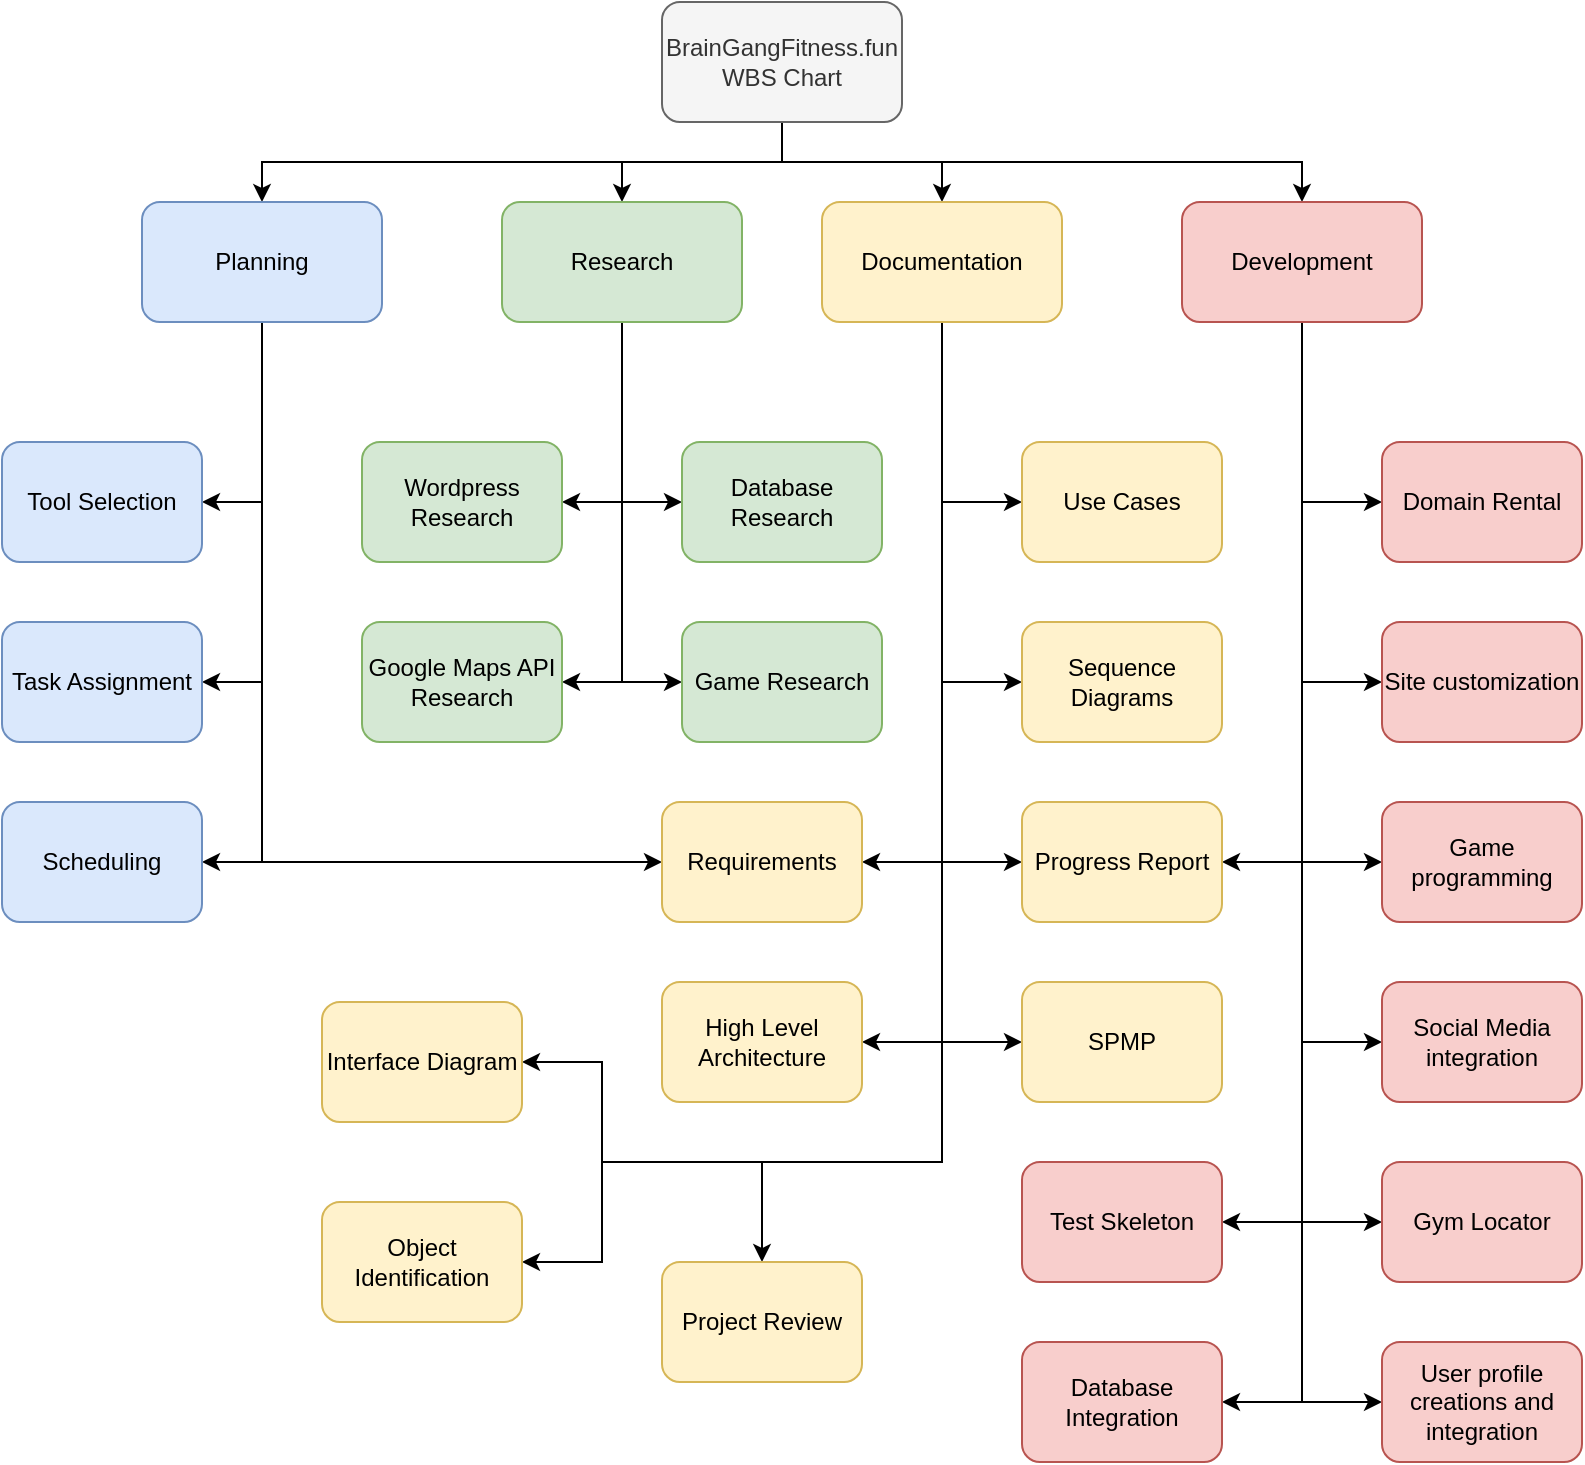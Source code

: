 <mxfile version="14.6.6" type="github">
  <diagram id="juEinIWQoRX0E2Khux-H" name="Page-1">
    <mxGraphModel dx="1422" dy="705" grid="1" gridSize="10" guides="1" tooltips="1" connect="1" arrows="1" fold="1" page="1" pageScale="1" pageWidth="850" pageHeight="1100" math="0" shadow="0">
      <root>
        <mxCell id="0" />
        <mxCell id="1" parent="0" />
        <mxCell id="41yqJCBrjfxRioHiwp8N-13" style="edgeStyle=orthogonalEdgeStyle;rounded=0;orthogonalLoop=1;jettySize=auto;html=1;exitX=0.5;exitY=1;exitDx=0;exitDy=0;" edge="1" parent="1" source="41yqJCBrjfxRioHiwp8N-1" target="41yqJCBrjfxRioHiwp8N-3">
          <mxGeometry relative="1" as="geometry" />
        </mxCell>
        <mxCell id="41yqJCBrjfxRioHiwp8N-14" style="edgeStyle=orthogonalEdgeStyle;rounded=0;orthogonalLoop=1;jettySize=auto;html=1;exitX=0.5;exitY=1;exitDx=0;exitDy=0;" edge="1" parent="1" source="41yqJCBrjfxRioHiwp8N-1" target="41yqJCBrjfxRioHiwp8N-2">
          <mxGeometry relative="1" as="geometry" />
        </mxCell>
        <mxCell id="41yqJCBrjfxRioHiwp8N-15" style="edgeStyle=orthogonalEdgeStyle;rounded=0;orthogonalLoop=1;jettySize=auto;html=1;exitX=0.5;exitY=1;exitDx=0;exitDy=0;" edge="1" parent="1" source="41yqJCBrjfxRioHiwp8N-1" target="41yqJCBrjfxRioHiwp8N-4">
          <mxGeometry relative="1" as="geometry" />
        </mxCell>
        <mxCell id="41yqJCBrjfxRioHiwp8N-16" style="edgeStyle=orthogonalEdgeStyle;rounded=0;orthogonalLoop=1;jettySize=auto;html=1;exitX=0.5;exitY=1;exitDx=0;exitDy=0;" edge="1" parent="1" source="41yqJCBrjfxRioHiwp8N-1" target="41yqJCBrjfxRioHiwp8N-5">
          <mxGeometry relative="1" as="geometry" />
        </mxCell>
        <mxCell id="41yqJCBrjfxRioHiwp8N-1" value="BrainGangFitness.fun WBS Chart" style="rounded=1;whiteSpace=wrap;html=1;fillColor=#f5f5f5;strokeColor=#666666;fontColor=#333333;" vertex="1" parent="1">
          <mxGeometry x="350" y="40" width="120" height="60" as="geometry" />
        </mxCell>
        <mxCell id="41yqJCBrjfxRioHiwp8N-20" style="edgeStyle=orthogonalEdgeStyle;rounded=0;orthogonalLoop=1;jettySize=auto;html=1;exitX=0.5;exitY=1;exitDx=0;exitDy=0;entryX=1;entryY=0.5;entryDx=0;entryDy=0;" edge="1" parent="1" source="41yqJCBrjfxRioHiwp8N-2" target="41yqJCBrjfxRioHiwp8N-19">
          <mxGeometry relative="1" as="geometry" />
        </mxCell>
        <mxCell id="41yqJCBrjfxRioHiwp8N-21" style="edgeStyle=orthogonalEdgeStyle;rounded=0;orthogonalLoop=1;jettySize=auto;html=1;exitX=0.5;exitY=1;exitDx=0;exitDy=0;entryX=1;entryY=0.5;entryDx=0;entryDy=0;" edge="1" parent="1" source="41yqJCBrjfxRioHiwp8N-2" target="41yqJCBrjfxRioHiwp8N-17">
          <mxGeometry relative="1" as="geometry" />
        </mxCell>
        <mxCell id="41yqJCBrjfxRioHiwp8N-23" style="edgeStyle=orthogonalEdgeStyle;rounded=0;orthogonalLoop=1;jettySize=auto;html=1;exitX=0.5;exitY=1;exitDx=0;exitDy=0;entryX=0;entryY=0.5;entryDx=0;entryDy=0;" edge="1" parent="1" source="41yqJCBrjfxRioHiwp8N-2" target="41yqJCBrjfxRioHiwp8N-22">
          <mxGeometry relative="1" as="geometry" />
        </mxCell>
        <mxCell id="41yqJCBrjfxRioHiwp8N-26" style="edgeStyle=orthogonalEdgeStyle;rounded=0;orthogonalLoop=1;jettySize=auto;html=1;exitX=0.5;exitY=1;exitDx=0;exitDy=0;entryX=0;entryY=0.5;entryDx=0;entryDy=0;" edge="1" parent="1" source="41yqJCBrjfxRioHiwp8N-2" target="41yqJCBrjfxRioHiwp8N-25">
          <mxGeometry relative="1" as="geometry" />
        </mxCell>
        <mxCell id="41yqJCBrjfxRioHiwp8N-2" value="Research" style="rounded=1;whiteSpace=wrap;html=1;fillColor=#d5e8d4;strokeColor=#82b366;" vertex="1" parent="1">
          <mxGeometry x="270" y="140" width="120" height="60" as="geometry" />
        </mxCell>
        <mxCell id="41yqJCBrjfxRioHiwp8N-9" style="edgeStyle=orthogonalEdgeStyle;rounded=0;orthogonalLoop=1;jettySize=auto;html=1;exitX=0.5;exitY=1;exitDx=0;exitDy=0;entryX=1;entryY=0.5;entryDx=0;entryDy=0;" edge="1" parent="1" source="41yqJCBrjfxRioHiwp8N-3" target="41yqJCBrjfxRioHiwp8N-6">
          <mxGeometry relative="1" as="geometry" />
        </mxCell>
        <mxCell id="41yqJCBrjfxRioHiwp8N-10" style="edgeStyle=orthogonalEdgeStyle;rounded=0;orthogonalLoop=1;jettySize=auto;html=1;exitX=0.5;exitY=1;exitDx=0;exitDy=0;entryX=1;entryY=0.5;entryDx=0;entryDy=0;" edge="1" parent="1" source="41yqJCBrjfxRioHiwp8N-3" target="41yqJCBrjfxRioHiwp8N-7">
          <mxGeometry relative="1" as="geometry" />
        </mxCell>
        <mxCell id="41yqJCBrjfxRioHiwp8N-11" style="edgeStyle=orthogonalEdgeStyle;rounded=0;orthogonalLoop=1;jettySize=auto;html=1;exitX=0.5;exitY=1;exitDx=0;exitDy=0;entryX=1;entryY=0.5;entryDx=0;entryDy=0;" edge="1" parent="1" source="41yqJCBrjfxRioHiwp8N-3" target="41yqJCBrjfxRioHiwp8N-8">
          <mxGeometry relative="1" as="geometry" />
        </mxCell>
        <mxCell id="41yqJCBrjfxRioHiwp8N-28" style="edgeStyle=orthogonalEdgeStyle;rounded=0;orthogonalLoop=1;jettySize=auto;html=1;exitX=0.5;exitY=1;exitDx=0;exitDy=0;entryX=0;entryY=0.5;entryDx=0;entryDy=0;" edge="1" parent="1" source="41yqJCBrjfxRioHiwp8N-3" target="41yqJCBrjfxRioHiwp8N-27">
          <mxGeometry relative="1" as="geometry" />
        </mxCell>
        <mxCell id="41yqJCBrjfxRioHiwp8N-3" value="Planning" style="rounded=1;whiteSpace=wrap;html=1;fillColor=#dae8fc;strokeColor=#6c8ebf;" vertex="1" parent="1">
          <mxGeometry x="90" y="140" width="120" height="60" as="geometry" />
        </mxCell>
        <mxCell id="41yqJCBrjfxRioHiwp8N-29" style="edgeStyle=orthogonalEdgeStyle;rounded=0;orthogonalLoop=1;jettySize=auto;html=1;exitX=0.5;exitY=1;exitDx=0;exitDy=0;entryX=1;entryY=0.5;entryDx=0;entryDy=0;" edge="1" parent="1" source="41yqJCBrjfxRioHiwp8N-4" target="41yqJCBrjfxRioHiwp8N-27">
          <mxGeometry relative="1" as="geometry">
            <Array as="points">
              <mxPoint x="490" y="470" />
            </Array>
          </mxGeometry>
        </mxCell>
        <mxCell id="41yqJCBrjfxRioHiwp8N-31" style="edgeStyle=orthogonalEdgeStyle;rounded=0;orthogonalLoop=1;jettySize=auto;html=1;exitX=0.5;exitY=1;exitDx=0;exitDy=0;entryX=1;entryY=0.5;entryDx=0;entryDy=0;" edge="1" parent="1" source="41yqJCBrjfxRioHiwp8N-4" target="41yqJCBrjfxRioHiwp8N-30">
          <mxGeometry relative="1" as="geometry" />
        </mxCell>
        <mxCell id="41yqJCBrjfxRioHiwp8N-42" style="edgeStyle=orthogonalEdgeStyle;rounded=0;orthogonalLoop=1;jettySize=auto;html=1;exitX=0.5;exitY=1;exitDx=0;exitDy=0;entryX=0;entryY=0.5;entryDx=0;entryDy=0;" edge="1" parent="1" source="41yqJCBrjfxRioHiwp8N-4" target="41yqJCBrjfxRioHiwp8N-41">
          <mxGeometry relative="1" as="geometry" />
        </mxCell>
        <mxCell id="41yqJCBrjfxRioHiwp8N-47" style="edgeStyle=orthogonalEdgeStyle;rounded=0;orthogonalLoop=1;jettySize=auto;html=1;exitX=0.5;exitY=1;exitDx=0;exitDy=0;entryX=1;entryY=0.5;entryDx=0;entryDy=0;" edge="1" parent="1" source="41yqJCBrjfxRioHiwp8N-4" target="41yqJCBrjfxRioHiwp8N-46">
          <mxGeometry relative="1" as="geometry">
            <Array as="points">
              <mxPoint x="490" y="620" />
              <mxPoint x="320" y="620" />
              <mxPoint x="320" y="670" />
            </Array>
          </mxGeometry>
        </mxCell>
        <mxCell id="41yqJCBrjfxRioHiwp8N-48" style="edgeStyle=orthogonalEdgeStyle;rounded=0;orthogonalLoop=1;jettySize=auto;html=1;exitX=0.5;exitY=1;exitDx=0;exitDy=0;entryX=1;entryY=0.5;entryDx=0;entryDy=0;" edge="1" parent="1" source="41yqJCBrjfxRioHiwp8N-4" target="41yqJCBrjfxRioHiwp8N-45">
          <mxGeometry relative="1" as="geometry">
            <Array as="points">
              <mxPoint x="490" y="620" />
              <mxPoint x="320" y="620" />
              <mxPoint x="320" y="570" />
            </Array>
          </mxGeometry>
        </mxCell>
        <mxCell id="41yqJCBrjfxRioHiwp8N-51" style="edgeStyle=orthogonalEdgeStyle;rounded=0;orthogonalLoop=1;jettySize=auto;html=1;exitX=0.5;exitY=1;exitDx=0;exitDy=0;entryX=0;entryY=0.5;entryDx=0;entryDy=0;" edge="1" parent="1" source="41yqJCBrjfxRioHiwp8N-4" target="41yqJCBrjfxRioHiwp8N-50">
          <mxGeometry relative="1" as="geometry" />
        </mxCell>
        <mxCell id="41yqJCBrjfxRioHiwp8N-53" style="edgeStyle=orthogonalEdgeStyle;rounded=0;orthogonalLoop=1;jettySize=auto;html=1;exitX=0.5;exitY=1;exitDx=0;exitDy=0;entryX=0;entryY=0.5;entryDx=0;entryDy=0;" edge="1" parent="1" source="41yqJCBrjfxRioHiwp8N-4" target="41yqJCBrjfxRioHiwp8N-52">
          <mxGeometry relative="1" as="geometry">
            <mxPoint x="490" y="388" as="targetPoint" />
          </mxGeometry>
        </mxCell>
        <mxCell id="41yqJCBrjfxRioHiwp8N-54" style="edgeStyle=orthogonalEdgeStyle;rounded=0;orthogonalLoop=1;jettySize=auto;html=1;exitX=0.5;exitY=1;exitDx=0;exitDy=0;entryX=0;entryY=0.5;entryDx=0;entryDy=0;" edge="1" parent="1" source="41yqJCBrjfxRioHiwp8N-4" target="41yqJCBrjfxRioHiwp8N-49">
          <mxGeometry relative="1" as="geometry">
            <mxPoint x="490" y="560" as="targetPoint" />
          </mxGeometry>
        </mxCell>
        <mxCell id="41yqJCBrjfxRioHiwp8N-73" style="edgeStyle=orthogonalEdgeStyle;rounded=0;orthogonalLoop=1;jettySize=auto;html=1;exitX=0.5;exitY=1;exitDx=0;exitDy=0;entryX=0.5;entryY=0;entryDx=0;entryDy=0;" edge="1" parent="1" source="41yqJCBrjfxRioHiwp8N-4" target="41yqJCBrjfxRioHiwp8N-69">
          <mxGeometry relative="1" as="geometry">
            <mxPoint x="410" y="670" as="targetPoint" />
            <Array as="points">
              <mxPoint x="490" y="620" />
              <mxPoint x="400" y="620" />
            </Array>
          </mxGeometry>
        </mxCell>
        <mxCell id="41yqJCBrjfxRioHiwp8N-4" value="Documentation" style="rounded=1;whiteSpace=wrap;html=1;fillColor=#fff2cc;strokeColor=#d6b656;" vertex="1" parent="1">
          <mxGeometry x="430" y="140" width="120" height="60" as="geometry" />
        </mxCell>
        <mxCell id="41yqJCBrjfxRioHiwp8N-43" style="edgeStyle=orthogonalEdgeStyle;rounded=0;orthogonalLoop=1;jettySize=auto;html=1;exitX=0.5;exitY=1;exitDx=0;exitDy=0;entryX=1;entryY=0.5;entryDx=0;entryDy=0;" edge="1" parent="1" source="41yqJCBrjfxRioHiwp8N-5" target="41yqJCBrjfxRioHiwp8N-41">
          <mxGeometry relative="1" as="geometry" />
        </mxCell>
        <mxCell id="41yqJCBrjfxRioHiwp8N-63" style="edgeStyle=orthogonalEdgeStyle;rounded=0;orthogonalLoop=1;jettySize=auto;html=1;exitX=0.5;exitY=1;exitDx=0;exitDy=0;entryX=0;entryY=0.5;entryDx=0;entryDy=0;" edge="1" parent="1" source="41yqJCBrjfxRioHiwp8N-5" target="41yqJCBrjfxRioHiwp8N-55">
          <mxGeometry relative="1" as="geometry" />
        </mxCell>
        <mxCell id="41yqJCBrjfxRioHiwp8N-64" style="edgeStyle=orthogonalEdgeStyle;rounded=0;orthogonalLoop=1;jettySize=auto;html=1;exitX=0.5;exitY=1;exitDx=0;exitDy=0;entryX=0;entryY=0.5;entryDx=0;entryDy=0;" edge="1" parent="1" source="41yqJCBrjfxRioHiwp8N-5" target="41yqJCBrjfxRioHiwp8N-56">
          <mxGeometry relative="1" as="geometry" />
        </mxCell>
        <mxCell id="41yqJCBrjfxRioHiwp8N-65" style="edgeStyle=orthogonalEdgeStyle;rounded=0;orthogonalLoop=1;jettySize=auto;html=1;exitX=0.5;exitY=1;exitDx=0;exitDy=0;entryX=0;entryY=0.5;entryDx=0;entryDy=0;" edge="1" parent="1" source="41yqJCBrjfxRioHiwp8N-5" target="41yqJCBrjfxRioHiwp8N-57">
          <mxGeometry relative="1" as="geometry" />
        </mxCell>
        <mxCell id="41yqJCBrjfxRioHiwp8N-66" style="edgeStyle=orthogonalEdgeStyle;rounded=0;orthogonalLoop=1;jettySize=auto;html=1;exitX=0.5;exitY=1;exitDx=0;exitDy=0;entryX=0;entryY=0.5;entryDx=0;entryDy=0;" edge="1" parent="1" source="41yqJCBrjfxRioHiwp8N-5" target="41yqJCBrjfxRioHiwp8N-58">
          <mxGeometry relative="1" as="geometry" />
        </mxCell>
        <mxCell id="41yqJCBrjfxRioHiwp8N-67" style="edgeStyle=orthogonalEdgeStyle;rounded=0;orthogonalLoop=1;jettySize=auto;html=1;exitX=0.5;exitY=1;exitDx=0;exitDy=0;entryX=0;entryY=0.5;entryDx=0;entryDy=0;" edge="1" parent="1" source="41yqJCBrjfxRioHiwp8N-5" target="41yqJCBrjfxRioHiwp8N-59">
          <mxGeometry relative="1" as="geometry" />
        </mxCell>
        <mxCell id="41yqJCBrjfxRioHiwp8N-68" style="edgeStyle=orthogonalEdgeStyle;rounded=0;orthogonalLoop=1;jettySize=auto;html=1;exitX=0.5;exitY=1;exitDx=0;exitDy=0;entryX=1;entryY=0.5;entryDx=0;entryDy=0;" edge="1" parent="1" source="41yqJCBrjfxRioHiwp8N-5" target="41yqJCBrjfxRioHiwp8N-60">
          <mxGeometry relative="1" as="geometry" />
        </mxCell>
        <mxCell id="41yqJCBrjfxRioHiwp8N-71" style="edgeStyle=orthogonalEdgeStyle;rounded=0;orthogonalLoop=1;jettySize=auto;html=1;exitX=0.5;exitY=1;exitDx=0;exitDy=0;entryX=0;entryY=0.5;entryDx=0;entryDy=0;" edge="1" parent="1" source="41yqJCBrjfxRioHiwp8N-5" target="41yqJCBrjfxRioHiwp8N-61">
          <mxGeometry relative="1" as="geometry" />
        </mxCell>
        <mxCell id="41yqJCBrjfxRioHiwp8N-72" style="edgeStyle=orthogonalEdgeStyle;rounded=0;orthogonalLoop=1;jettySize=auto;html=1;exitX=0.5;exitY=1;exitDx=0;exitDy=0;entryX=1;entryY=0.5;entryDx=0;entryDy=0;" edge="1" parent="1" source="41yqJCBrjfxRioHiwp8N-5" target="41yqJCBrjfxRioHiwp8N-70">
          <mxGeometry relative="1" as="geometry" />
        </mxCell>
        <mxCell id="41yqJCBrjfxRioHiwp8N-5" value="Development" style="rounded=1;whiteSpace=wrap;html=1;fillColor=#f8cecc;strokeColor=#b85450;" vertex="1" parent="1">
          <mxGeometry x="610" y="140" width="120" height="60" as="geometry" />
        </mxCell>
        <mxCell id="41yqJCBrjfxRioHiwp8N-6" value="Tool Selection" style="rounded=1;whiteSpace=wrap;html=1;fillColor=#dae8fc;strokeColor=#6c8ebf;" vertex="1" parent="1">
          <mxGeometry x="20" y="260" width="100" height="60" as="geometry" />
        </mxCell>
        <mxCell id="41yqJCBrjfxRioHiwp8N-7" value="Task Assignment" style="rounded=1;whiteSpace=wrap;html=1;fillColor=#dae8fc;strokeColor=#6c8ebf;" vertex="1" parent="1">
          <mxGeometry x="20" y="350" width="100" height="60" as="geometry" />
        </mxCell>
        <mxCell id="41yqJCBrjfxRioHiwp8N-8" value="Scheduling" style="rounded=1;whiteSpace=wrap;html=1;fillColor=#dae8fc;strokeColor=#6c8ebf;" vertex="1" parent="1">
          <mxGeometry x="20" y="440" width="100" height="60" as="geometry" />
        </mxCell>
        <mxCell id="41yqJCBrjfxRioHiwp8N-17" value="Wordpress Research" style="rounded=1;whiteSpace=wrap;html=1;fillColor=#d5e8d4;strokeColor=#82b366;" vertex="1" parent="1">
          <mxGeometry x="200" y="260" width="100" height="60" as="geometry" />
        </mxCell>
        <mxCell id="41yqJCBrjfxRioHiwp8N-19" value="Google Maps API Research" style="rounded=1;whiteSpace=wrap;html=1;fillColor=#d5e8d4;strokeColor=#82b366;" vertex="1" parent="1">
          <mxGeometry x="200" y="350" width="100" height="60" as="geometry" />
        </mxCell>
        <mxCell id="41yqJCBrjfxRioHiwp8N-22" value="Database Research" style="rounded=1;whiteSpace=wrap;html=1;fillColor=#d5e8d4;strokeColor=#82b366;" vertex="1" parent="1">
          <mxGeometry x="360" y="260" width="100" height="60" as="geometry" />
        </mxCell>
        <mxCell id="41yqJCBrjfxRioHiwp8N-25" value="Game Research" style="rounded=1;whiteSpace=wrap;html=1;fillColor=#d5e8d4;strokeColor=#82b366;" vertex="1" parent="1">
          <mxGeometry x="360" y="350" width="100" height="60" as="geometry" />
        </mxCell>
        <mxCell id="41yqJCBrjfxRioHiwp8N-27" value="Requirements" style="rounded=1;whiteSpace=wrap;html=1;fillColor=#fff2cc;strokeColor=#d6b656;" vertex="1" parent="1">
          <mxGeometry x="350" y="440" width="100" height="60" as="geometry" />
        </mxCell>
        <mxCell id="41yqJCBrjfxRioHiwp8N-30" value="High Level Architecture" style="rounded=1;whiteSpace=wrap;html=1;fillColor=#fff2cc;strokeColor=#d6b656;" vertex="1" parent="1">
          <mxGeometry x="350" y="530" width="100" height="60" as="geometry" />
        </mxCell>
        <mxCell id="41yqJCBrjfxRioHiwp8N-41" value="Progress Report" style="rounded=1;whiteSpace=wrap;html=1;fillColor=#fff2cc;strokeColor=#d6b656;" vertex="1" parent="1">
          <mxGeometry x="530" y="440" width="100" height="60" as="geometry" />
        </mxCell>
        <mxCell id="41yqJCBrjfxRioHiwp8N-45" value="Interface Diagram" style="rounded=1;whiteSpace=wrap;html=1;fillColor=#fff2cc;strokeColor=#d6b656;" vertex="1" parent="1">
          <mxGeometry x="180" y="540" width="100" height="60" as="geometry" />
        </mxCell>
        <mxCell id="41yqJCBrjfxRioHiwp8N-46" value="Object Identification" style="rounded=1;whiteSpace=wrap;html=1;fillColor=#fff2cc;strokeColor=#d6b656;" vertex="1" parent="1">
          <mxGeometry x="180" y="640" width="100" height="60" as="geometry" />
        </mxCell>
        <mxCell id="41yqJCBrjfxRioHiwp8N-49" value="SPMP" style="rounded=1;whiteSpace=wrap;html=1;fillColor=#fff2cc;strokeColor=#d6b656;" vertex="1" parent="1">
          <mxGeometry x="530" y="530" width="100" height="60" as="geometry" />
        </mxCell>
        <mxCell id="41yqJCBrjfxRioHiwp8N-50" value="Use Cases" style="rounded=1;whiteSpace=wrap;html=1;fillColor=#fff2cc;strokeColor=#d6b656;" vertex="1" parent="1">
          <mxGeometry x="530" y="260" width="100" height="60" as="geometry" />
        </mxCell>
        <mxCell id="41yqJCBrjfxRioHiwp8N-52" value="Sequence Diagrams" style="rounded=1;whiteSpace=wrap;html=1;fillColor=#fff2cc;strokeColor=#d6b656;" vertex="1" parent="1">
          <mxGeometry x="530" y="350" width="100" height="60" as="geometry" />
        </mxCell>
        <mxCell id="41yqJCBrjfxRioHiwp8N-55" value="Domain Rental" style="rounded=1;whiteSpace=wrap;html=1;fillColor=#f8cecc;strokeColor=#b85450;" vertex="1" parent="1">
          <mxGeometry x="710" y="260" width="100" height="60" as="geometry" />
        </mxCell>
        <mxCell id="41yqJCBrjfxRioHiwp8N-56" value="Site customization" style="rounded=1;whiteSpace=wrap;html=1;fillColor=#f8cecc;strokeColor=#b85450;" vertex="1" parent="1">
          <mxGeometry x="710" y="350" width="100" height="60" as="geometry" />
        </mxCell>
        <mxCell id="41yqJCBrjfxRioHiwp8N-57" value="Game programming" style="rounded=1;whiteSpace=wrap;html=1;fillColor=#f8cecc;strokeColor=#b85450;" vertex="1" parent="1">
          <mxGeometry x="710" y="440" width="100" height="60" as="geometry" />
        </mxCell>
        <mxCell id="41yqJCBrjfxRioHiwp8N-58" value="Social Media integration" style="rounded=1;whiteSpace=wrap;html=1;fillColor=#f8cecc;strokeColor=#b85450;" vertex="1" parent="1">
          <mxGeometry x="710" y="530" width="100" height="60" as="geometry" />
        </mxCell>
        <mxCell id="41yqJCBrjfxRioHiwp8N-59" value="Gym Locator" style="rounded=1;whiteSpace=wrap;html=1;fillColor=#f8cecc;strokeColor=#b85450;" vertex="1" parent="1">
          <mxGeometry x="710" y="620" width="100" height="60" as="geometry" />
        </mxCell>
        <mxCell id="41yqJCBrjfxRioHiwp8N-60" value="Database Integration" style="rounded=1;whiteSpace=wrap;html=1;fillColor=#f8cecc;strokeColor=#b85450;" vertex="1" parent="1">
          <mxGeometry x="530" y="710" width="100" height="60" as="geometry" />
        </mxCell>
        <mxCell id="41yqJCBrjfxRioHiwp8N-61" value="User profile creations and integration" style="rounded=1;whiteSpace=wrap;html=1;fillColor=#f8cecc;strokeColor=#b85450;" vertex="1" parent="1">
          <mxGeometry x="710" y="710" width="100" height="60" as="geometry" />
        </mxCell>
        <mxCell id="41yqJCBrjfxRioHiwp8N-69" value="Project Review" style="rounded=1;whiteSpace=wrap;html=1;fillColor=#fff2cc;strokeColor=#d6b656;" vertex="1" parent="1">
          <mxGeometry x="350" y="670" width="100" height="60" as="geometry" />
        </mxCell>
        <mxCell id="41yqJCBrjfxRioHiwp8N-70" value="Test Skeleton" style="rounded=1;whiteSpace=wrap;html=1;fillColor=#f8cecc;strokeColor=#b85450;" vertex="1" parent="1">
          <mxGeometry x="530" y="620" width="100" height="60" as="geometry" />
        </mxCell>
      </root>
    </mxGraphModel>
  </diagram>
</mxfile>
